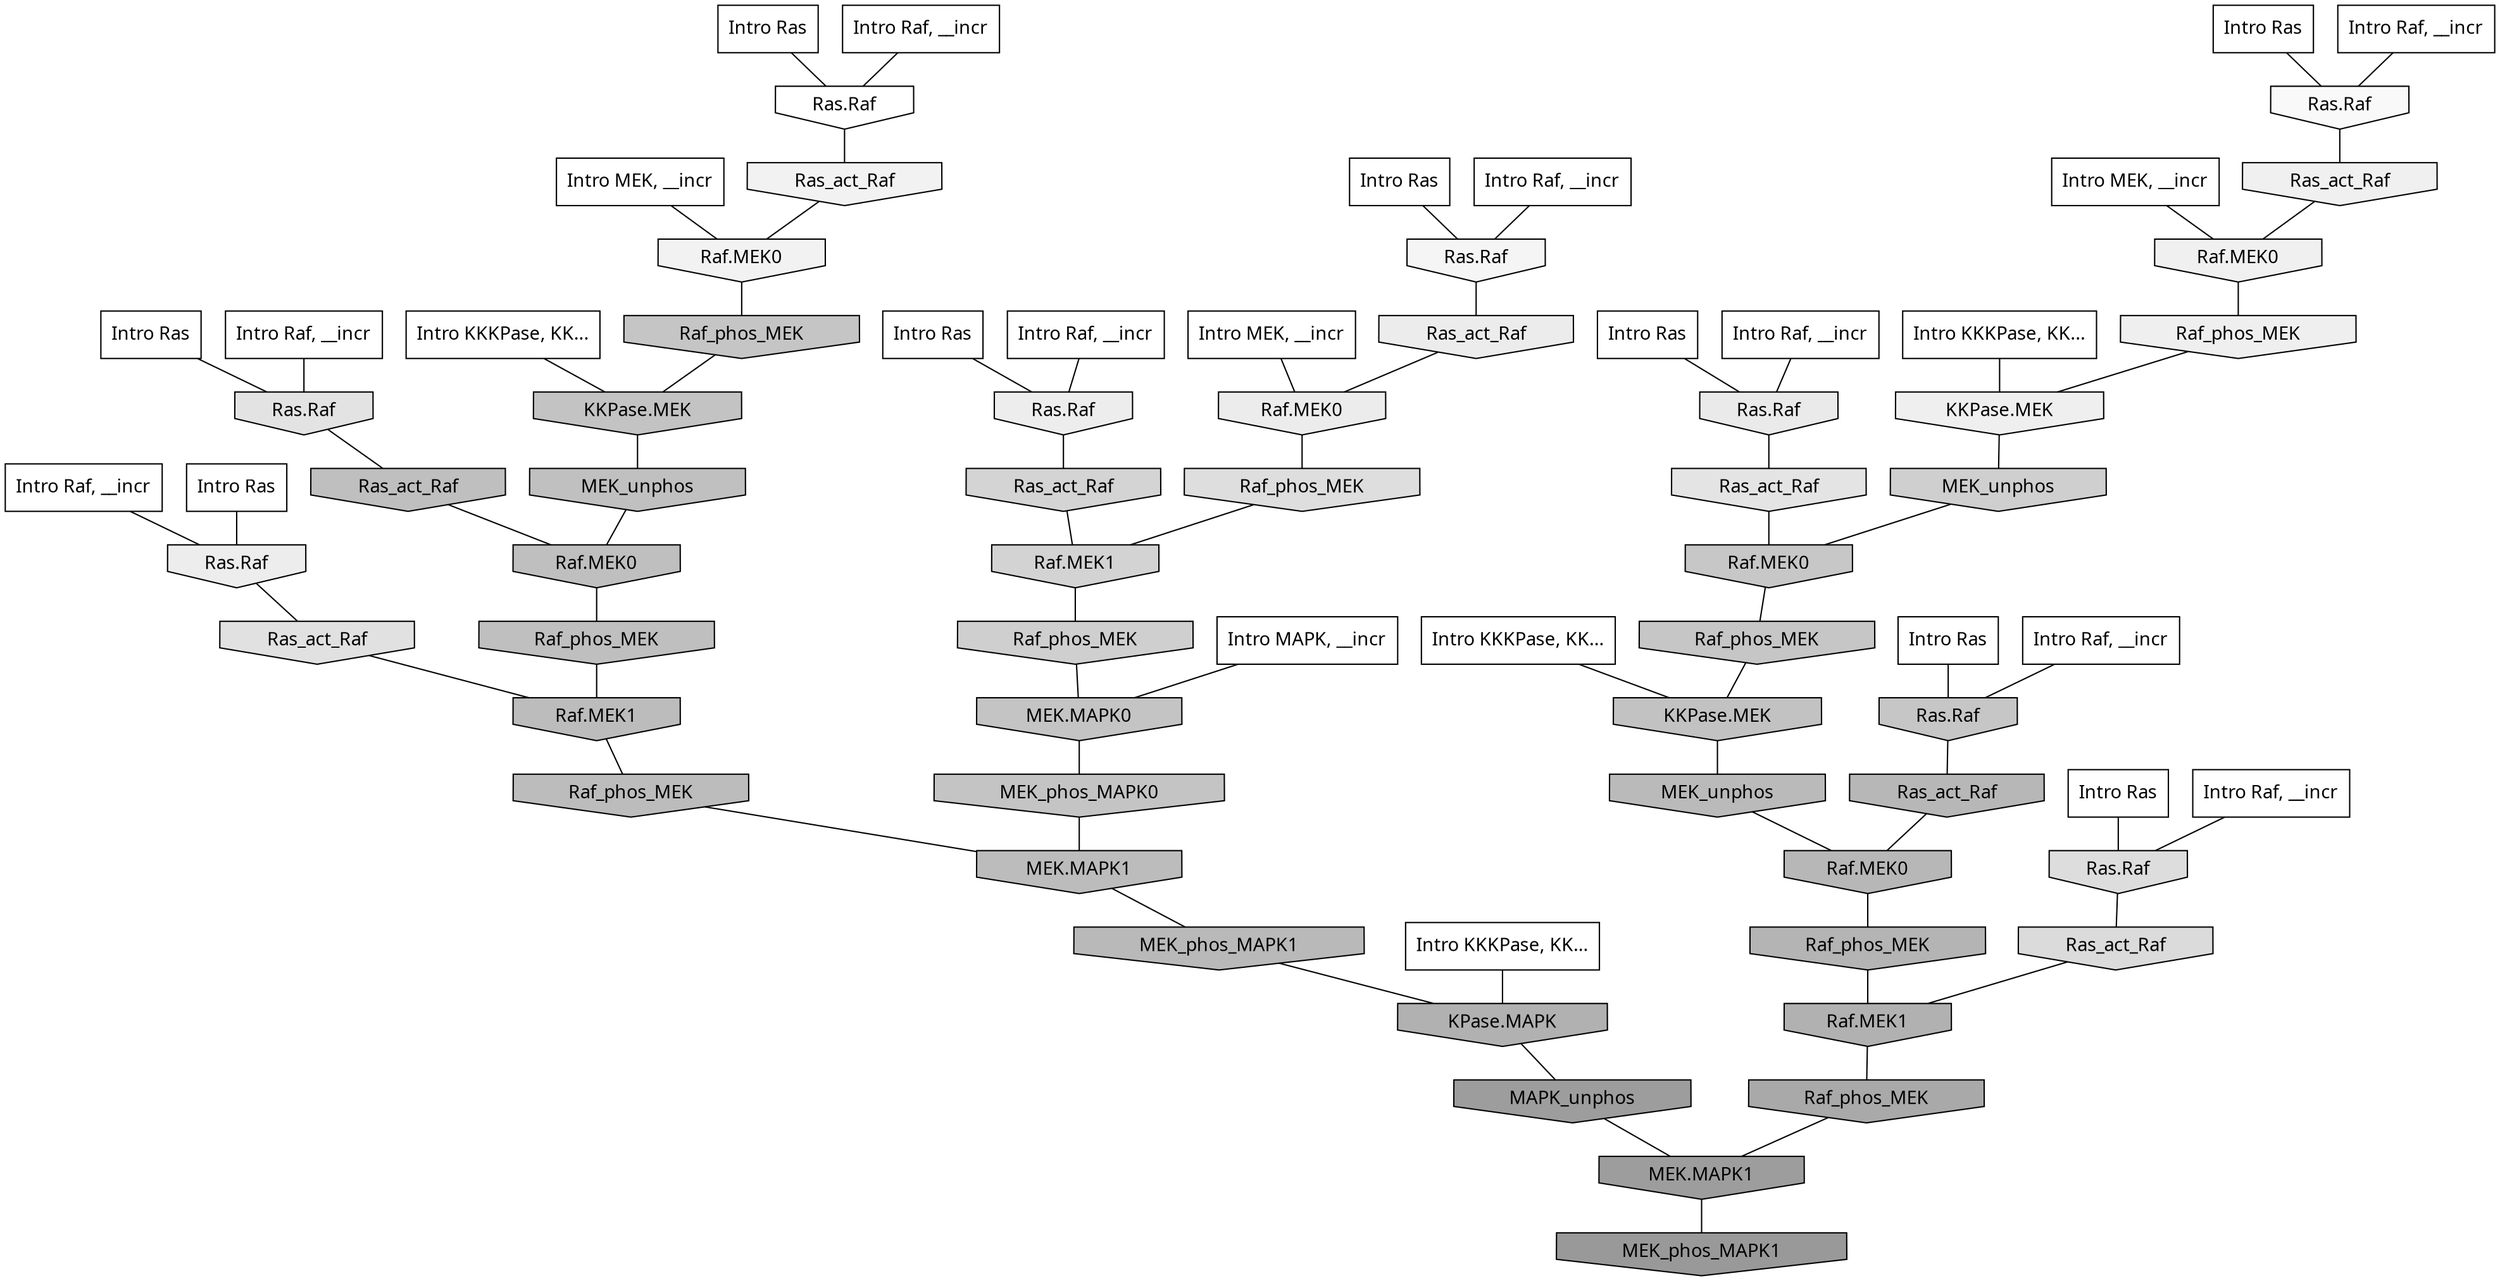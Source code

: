 digraph G{
  rankdir="TB";
  ranksep=0.30;
  node [fontname="CMU Serif"];
  edge [fontname="CMU Serif"];
  
  24 [label="Intro Ras", shape=rectangle, style=filled, fillcolor="0.000 0.000 1.000"]
  
  32 [label="Intro Ras", shape=rectangle, style=filled, fillcolor="0.000 0.000 1.000"]
  
  38 [label="Intro Ras", shape=rectangle, style=filled, fillcolor="0.000 0.000 1.000"]
  
  39 [label="Intro Ras", shape=rectangle, style=filled, fillcolor="0.000 0.000 1.000"]
  
  44 [label="Intro Ras", shape=rectangle, style=filled, fillcolor="0.000 0.000 1.000"]
  
  68 [label="Intro Ras", shape=rectangle, style=filled, fillcolor="0.000 0.000 1.000"]
  
  69 [label="Intro Ras", shape=rectangle, style=filled, fillcolor="0.000 0.000 1.000"]
  
  74 [label="Intro Ras", shape=rectangle, style=filled, fillcolor="0.000 0.000 1.000"]
  
  79 [label="Intro Ras", shape=rectangle, style=filled, fillcolor="0.000 0.000 1.000"]
  
  168 [label="Intro Raf, __incr", shape=rectangle, style=filled, fillcolor="0.000 0.000 1.000"]
  
  215 [label="Intro Raf, __incr", shape=rectangle, style=filled, fillcolor="0.000 0.000 1.000"]
  
  219 [label="Intro Raf, __incr", shape=rectangle, style=filled, fillcolor="0.000 0.000 1.000"]
  
  413 [label="Intro Raf, __incr", shape=rectangle, style=filled, fillcolor="0.000 0.000 1.000"]
  
  437 [label="Intro Raf, __incr", shape=rectangle, style=filled, fillcolor="0.000 0.000 1.000"]
  
  568 [label="Intro Raf, __incr", shape=rectangle, style=filled, fillcolor="0.000 0.000 1.000"]
  
  684 [label="Intro Raf, __incr", shape=rectangle, style=filled, fillcolor="0.000 0.000 1.000"]
  
  778 [label="Intro Raf, __incr", shape=rectangle, style=filled, fillcolor="0.000 0.000 1.000"]
  
  853 [label="Intro Raf, __incr", shape=rectangle, style=filled, fillcolor="0.000 0.000 1.000"]
  
  1122 [label="Intro MEK, __incr", shape=rectangle, style=filled, fillcolor="0.000 0.000 1.000"]
  
  1515 [label="Intro MEK, __incr", shape=rectangle, style=filled, fillcolor="0.000 0.000 1.000"]
  
  1799 [label="Intro MEK, __incr", shape=rectangle, style=filled, fillcolor="0.000 0.000 1.000"]
  
  2654 [label="Intro MAPK, __incr", shape=rectangle, style=filled, fillcolor="0.000 0.000 1.000"]
  
  3124 [label="Intro KKKPase, KK...", shape=rectangle, style=filled, fillcolor="0.000 0.000 1.000"]
  
  3130 [label="Intro KKKPase, KK...", shape=rectangle, style=filled, fillcolor="0.000 0.000 1.000"]
  
  3157 [label="Intro KKKPase, KK...", shape=rectangle, style=filled, fillcolor="0.000 0.000 1.000"]
  
  3195 [label="Intro KKKPase, KK...", shape=rectangle, style=filled, fillcolor="0.000 0.000 1.000"]
  
  3242 [label="Ras.Raf", shape=invhouse, style=filled, fillcolor="0.000 0.000 1.000"]
  
  3521 [label="Ras.Raf", shape=invhouse, style=filled, fillcolor="0.000 0.000 0.976"]
  
  3728 [label="Ras.Raf", shape=invhouse, style=filled, fillcolor="0.000 0.000 0.960"]
  
  3972 [label="Ras_act_Raf", shape=invhouse, style=filled, fillcolor="0.000 0.000 0.948"]
  
  3974 [label="Raf.MEK0", shape=invhouse, style=filled, fillcolor="0.000 0.000 0.948"]
  
  4140 [label="Ras_act_Raf", shape=invhouse, style=filled, fillcolor="0.000 0.000 0.940"]
  
  4142 [label="Raf.MEK0", shape=invhouse, style=filled, fillcolor="0.000 0.000 0.940"]
  
  4205 [label="Raf_phos_MEK", shape=invhouse, style=filled, fillcolor="0.000 0.000 0.937"]
  
  4239 [label="KKPase.MEK", shape=invhouse, style=filled, fillcolor="0.000 0.000 0.935"]
  
  4328 [label="Ras.Raf", shape=invhouse, style=filled, fillcolor="0.000 0.000 0.929"]
  
  4334 [label="Ras.Raf", shape=invhouse, style=filled, fillcolor="0.000 0.000 0.929"]
  
  4473 [label="Ras_act_Raf", shape=invhouse, style=filled, fillcolor="0.000 0.000 0.924"]
  
  4475 [label="Raf.MEK0", shape=invhouse, style=filled, fillcolor="0.000 0.000 0.924"]
  
  4612 [label="Ras.Raf", shape=invhouse, style=filled, fillcolor="0.000 0.000 0.917"]
  
  5218 [label="Ras_act_Raf", shape=invhouse, style=filled, fillcolor="0.000 0.000 0.891"]
  
  5336 [label="Ras.Raf", shape=invhouse, style=filled, fillcolor="0.000 0.000 0.887"]
  
  5456 [label="Ras_act_Raf", shape=invhouse, style=filled, fillcolor="0.000 0.000 0.882"]
  
  5714 [label="Raf_phos_MEK", shape=invhouse, style=filled, fillcolor="0.000 0.000 0.870"]
  
  5831 [label="Ras.Raf", shape=invhouse, style=filled, fillcolor="0.000 0.000 0.867"]
  
  6079 [label="Ras_act_Raf", shape=invhouse, style=filled, fillcolor="0.000 0.000 0.857"]
  
  6941 [label="Ras_act_Raf", shape=invhouse, style=filled, fillcolor="0.000 0.000 0.832"]
  
  7144 [label="Raf.MEK1", shape=invhouse, style=filled, fillcolor="0.000 0.000 0.827"]
  
  7927 [label="Raf_phos_MEK", shape=invhouse, style=filled, fillcolor="0.000 0.000 0.809"]
  
  7930 [label="MEK_unphos", shape=invhouse, style=filled, fillcolor="0.000 0.000 0.809"]
  
  9546 [label="Raf.MEK0", shape=invhouse, style=filled, fillcolor="0.000 0.000 0.778"]
  
  9564 [label="Raf_phos_MEK", shape=invhouse, style=filled, fillcolor="0.000 0.000 0.777"]
  
  9666 [label="Ras.Raf", shape=invhouse, style=filled, fillcolor="0.000 0.000 0.776"]
  
  9987 [label="Raf_phos_MEK", shape=invhouse, style=filled, fillcolor="0.000 0.000 0.771"]
  
  10117 [label="MEK.MAPK0", shape=invhouse, style=filled, fillcolor="0.000 0.000 0.768"]
  
  10213 [label="MEK_phos_MAPK0", shape=invhouse, style=filled, fillcolor="0.000 0.000 0.767"]
  
  10365 [label="KKPase.MEK", shape=invhouse, style=filled, fillcolor="0.000 0.000 0.765"]
  
  10658 [label="KKPase.MEK", shape=invhouse, style=filled, fillcolor="0.000 0.000 0.760"]
  
  11325 [label="MEK_unphos", shape=invhouse, style=filled, fillcolor="0.000 0.000 0.751"]
  
  11459 [label="Ras_act_Raf", shape=invhouse, style=filled, fillcolor="0.000 0.000 0.749"]
  
  11462 [label="Raf.MEK0", shape=invhouse, style=filled, fillcolor="0.000 0.000 0.749"]
  
  11582 [label="Raf_phos_MEK", shape=invhouse, style=filled, fillcolor="0.000 0.000 0.748"]
  
  12418 [label="Raf.MEK1", shape=invhouse, style=filled, fillcolor="0.000 0.000 0.737"]
  
  12428 [label="Raf_phos_MEK", shape=invhouse, style=filled, fillcolor="0.000 0.000 0.737"]
  
  12430 [label="MEK.MAPK1", shape=invhouse, style=filled, fillcolor="0.000 0.000 0.737"]
  
  13314 [label="MEK_unphos", shape=invhouse, style=filled, fillcolor="0.000 0.000 0.727"]
  
  13635 [label="MEK_phos_MAPK1", shape=invhouse, style=filled, fillcolor="0.000 0.000 0.723"]
  
  14542 [label="Ras_act_Raf", shape=invhouse, style=filled, fillcolor="0.000 0.000 0.715"]
  
  14557 [label="Raf.MEK0", shape=invhouse, style=filled, fillcolor="0.000 0.000 0.715"]
  
  15459 [label="Raf_phos_MEK", shape=invhouse, style=filled, fillcolor="0.000 0.000 0.705"]
  
  16236 [label="Raf.MEK1", shape=invhouse, style=filled, fillcolor="0.000 0.000 0.694"]
  
  16276 [label="KPase.MAPK", shape=invhouse, style=filled, fillcolor="0.000 0.000 0.693"]
  
  17678 [label="Raf_phos_MEK", shape=invhouse, style=filled, fillcolor="0.000 0.000 0.664"]
  
  19289 [label="MAPK_unphos", shape=invhouse, style=filled, fillcolor="0.000 0.000 0.616"]
  
  19290 [label="MEK.MAPK1", shape=invhouse, style=filled, fillcolor="0.000 0.000 0.616"]
  
  19660 [label="MEK_phos_MAPK1", shape=invhouse, style=filled, fillcolor="0.000 0.000 0.600"]
  
  
  19290 -> 19660 [dir=none, color="0.000 0.000 0.000"] 
  19289 -> 19290 [dir=none, color="0.000 0.000 0.000"] 
  17678 -> 19290 [dir=none, color="0.000 0.000 0.000"] 
  16276 -> 19289 [dir=none, color="0.000 0.000 0.000"] 
  16236 -> 17678 [dir=none, color="0.000 0.000 0.000"] 
  15459 -> 16236 [dir=none, color="0.000 0.000 0.000"] 
  14557 -> 15459 [dir=none, color="0.000 0.000 0.000"] 
  14542 -> 14557 [dir=none, color="0.000 0.000 0.000"] 
  13635 -> 16276 [dir=none, color="0.000 0.000 0.000"] 
  13314 -> 14557 [dir=none, color="0.000 0.000 0.000"] 
  12430 -> 13635 [dir=none, color="0.000 0.000 0.000"] 
  12428 -> 12430 [dir=none, color="0.000 0.000 0.000"] 
  12418 -> 12428 [dir=none, color="0.000 0.000 0.000"] 
  11582 -> 12418 [dir=none, color="0.000 0.000 0.000"] 
  11462 -> 11582 [dir=none, color="0.000 0.000 0.000"] 
  11459 -> 11462 [dir=none, color="0.000 0.000 0.000"] 
  11325 -> 11462 [dir=none, color="0.000 0.000 0.000"] 
  10658 -> 13314 [dir=none, color="0.000 0.000 0.000"] 
  10365 -> 11325 [dir=none, color="0.000 0.000 0.000"] 
  10213 -> 12430 [dir=none, color="0.000 0.000 0.000"] 
  10117 -> 10213 [dir=none, color="0.000 0.000 0.000"] 
  9987 -> 10365 [dir=none, color="0.000 0.000 0.000"] 
  9666 -> 14542 [dir=none, color="0.000 0.000 0.000"] 
  9564 -> 10658 [dir=none, color="0.000 0.000 0.000"] 
  9546 -> 9564 [dir=none, color="0.000 0.000 0.000"] 
  7930 -> 9546 [dir=none, color="0.000 0.000 0.000"] 
  7927 -> 10117 [dir=none, color="0.000 0.000 0.000"] 
  7144 -> 7927 [dir=none, color="0.000 0.000 0.000"] 
  6941 -> 7144 [dir=none, color="0.000 0.000 0.000"] 
  6079 -> 16236 [dir=none, color="0.000 0.000 0.000"] 
  5831 -> 6079 [dir=none, color="0.000 0.000 0.000"] 
  5714 -> 7144 [dir=none, color="0.000 0.000 0.000"] 
  5456 -> 12418 [dir=none, color="0.000 0.000 0.000"] 
  5336 -> 11459 [dir=none, color="0.000 0.000 0.000"] 
  5218 -> 9546 [dir=none, color="0.000 0.000 0.000"] 
  4612 -> 5218 [dir=none, color="0.000 0.000 0.000"] 
  4475 -> 5714 [dir=none, color="0.000 0.000 0.000"] 
  4473 -> 4475 [dir=none, color="0.000 0.000 0.000"] 
  4334 -> 5456 [dir=none, color="0.000 0.000 0.000"] 
  4328 -> 6941 [dir=none, color="0.000 0.000 0.000"] 
  4239 -> 7930 [dir=none, color="0.000 0.000 0.000"] 
  4205 -> 4239 [dir=none, color="0.000 0.000 0.000"] 
  4142 -> 4205 [dir=none, color="0.000 0.000 0.000"] 
  4140 -> 4142 [dir=none, color="0.000 0.000 0.000"] 
  3974 -> 9987 [dir=none, color="0.000 0.000 0.000"] 
  3972 -> 3974 [dir=none, color="0.000 0.000 0.000"] 
  3728 -> 4473 [dir=none, color="0.000 0.000 0.000"] 
  3521 -> 4140 [dir=none, color="0.000 0.000 0.000"] 
  3242 -> 3972 [dir=none, color="0.000 0.000 0.000"] 
  3195 -> 10365 [dir=none, color="0.000 0.000 0.000"] 
  3157 -> 10658 [dir=none, color="0.000 0.000 0.000"] 
  3130 -> 4239 [dir=none, color="0.000 0.000 0.000"] 
  3124 -> 16276 [dir=none, color="0.000 0.000 0.000"] 
  2654 -> 10117 [dir=none, color="0.000 0.000 0.000"] 
  1799 -> 3974 [dir=none, color="0.000 0.000 0.000"] 
  1515 -> 4142 [dir=none, color="0.000 0.000 0.000"] 
  1122 -> 4475 [dir=none, color="0.000 0.000 0.000"] 
  853 -> 3521 [dir=none, color="0.000 0.000 0.000"] 
  778 -> 4334 [dir=none, color="0.000 0.000 0.000"] 
  684 -> 4612 [dir=none, color="0.000 0.000 0.000"] 
  568 -> 3242 [dir=none, color="0.000 0.000 0.000"] 
  437 -> 9666 [dir=none, color="0.000 0.000 0.000"] 
  413 -> 5336 [dir=none, color="0.000 0.000 0.000"] 
  219 -> 3728 [dir=none, color="0.000 0.000 0.000"] 
  215 -> 4328 [dir=none, color="0.000 0.000 0.000"] 
  168 -> 5831 [dir=none, color="0.000 0.000 0.000"] 
  79 -> 5831 [dir=none, color="0.000 0.000 0.000"] 
  74 -> 3728 [dir=none, color="0.000 0.000 0.000"] 
  69 -> 9666 [dir=none, color="0.000 0.000 0.000"] 
  68 -> 5336 [dir=none, color="0.000 0.000 0.000"] 
  44 -> 4334 [dir=none, color="0.000 0.000 0.000"] 
  39 -> 4328 [dir=none, color="0.000 0.000 0.000"] 
  38 -> 3242 [dir=none, color="0.000 0.000 0.000"] 
  32 -> 3521 [dir=none, color="0.000 0.000 0.000"] 
  24 -> 4612 [dir=none, color="0.000 0.000 0.000"] 
  
  }
